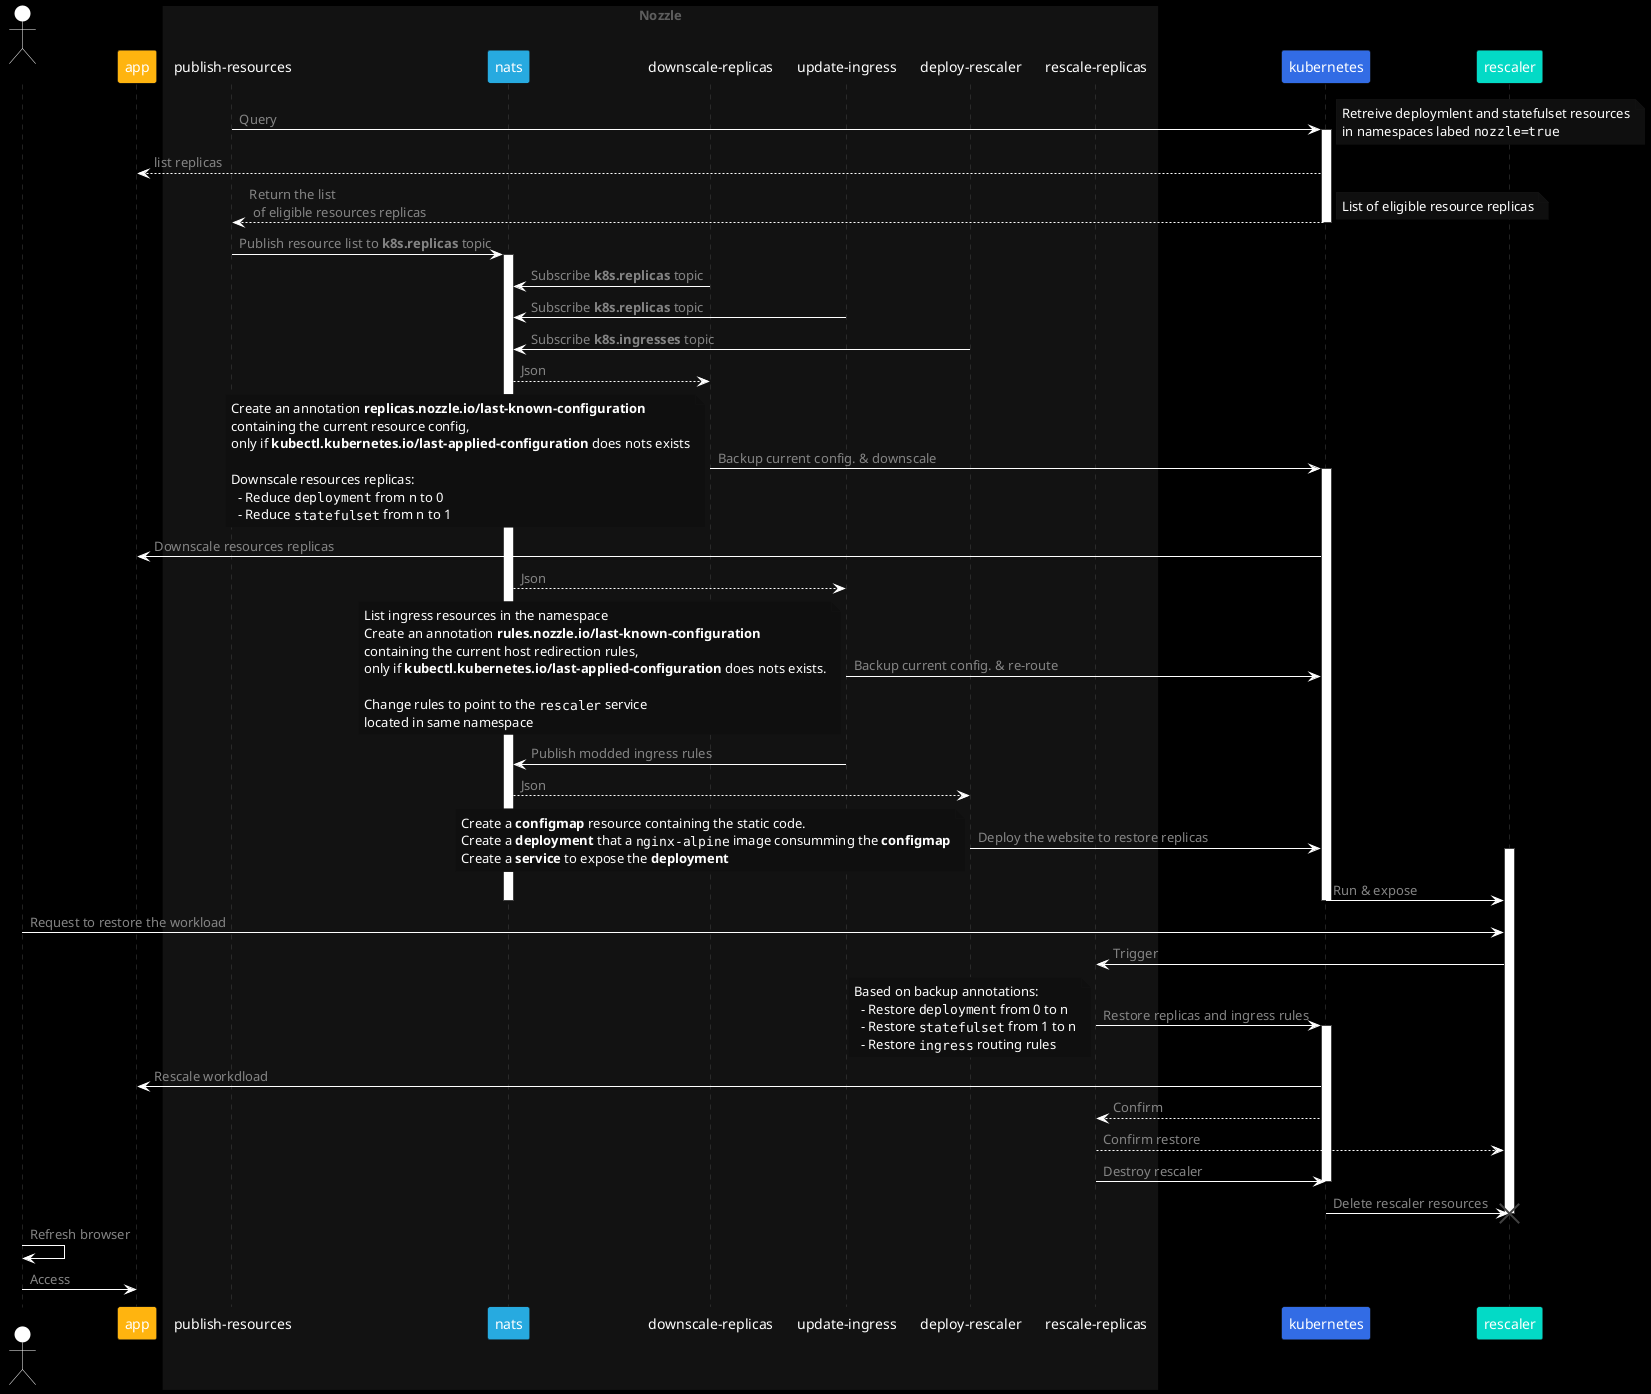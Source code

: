 @startuml

skinparam backgroundColor #000000

skinparam shadowing false  
skinparam NoteBackgroundColor #0F0F0F
skinparam NoteBorderColor #121212
skinparam NoteFontColor #FFFFFF
  
skinparam sequence {  
  ArrowColor #FFFFFF
  ArrowFontColor #848484
  
  ActorBorderColor #FFFFFF
  ActorBackgroundColor #FFFFFF

  LifeLineBorderColor #424242

  BoxBorderColor #121212
  BoxPadding 12px 20px
  BoxFontColor #5E5E5E
  BoxFontSize 30

  ParticipantBorderColor #121212
  ParticipantBackgroundColor #121212
  ParticipantFontName Arial
  ParticipantFontColor #FFFFFF

}

actor "user"
participant "app" #FFB40F
box "Nozzle" #121212
  participant "publish-resources"
  participant "nats" #27AAE0
  participant "downscale-replicas"
  participant "update-ingress"
  participant "deploy-rescaler"
  participant "rescale-replicas"
end box
participant "kubernetes" #326CE5
participant "rescaler" #03DAC6

"publish-resources" -> "kubernetes": Query
activate "kubernetes"
note right
  Retreive deploymlent and statefulset resources
  in namespaces labed ""nozzle=true""
end note

"kubernetes" --> "app": list replicas

"kubernetes" --> "publish-resources": Return the list\n of eligible resources replicas
deactivate "kubernetes"
note right
   List of eligible resource replicas
end note

"publish-resources" -> "nats": Publish resource list to **k8s.replicas** topic
activate "nats"

"downscale-replicas" -> "nats": Subscribe **k8s.replicas** topic
"update-ingress" -> "nats": Subscribe **k8s.replicas** topic
"deploy-rescaler" -> "nats": Subscribe **k8s.ingresses** topic

"nats" --> "downscale-replicas": Json
"downscale-replicas" -> "kubernetes": Backup current config. & downscale
activate "kubernetes"
note left
  Create an annotation **replicas.nozzle.io/last-known-configuration**
  containing the current resource config,
  only if **kubectl.kubernetes.io/last-applied-configuration** does nots exists
  
  Downscale resources replicas: 
    - Reduce ""deployment"" from n to 0
    - Reduce ""statefulset"" from n to 1
end note
"kubernetes" -> "app": Downscale resources replicas


"nats" --> "update-ingress": Json
"update-ingress" -> "kubernetes": Backup current config. & re-route
note left
  List ingress resources in the namespace
  Create an annotation **rules.nozzle.io/last-known-configuration**
  containing the current host redirection rules,
  only if **kubectl.kubernetes.io/last-applied-configuration** does nots exists.

  Change rules to point to the ""rescaler"" service
  located in same namespace
end note
"update-ingress" -> "nats": Publish modded ingress rules

"nats" --> "deploy-rescaler": Json
"deploy-rescaler" -> "kubernetes": Deploy the website to restore replicas
activate "rescaler"
note left
  Create a **configmap** resource containing the static code.
  Create a **deployment** that a ""nginx-alpine"" image consumming the **configmap**
  Create a **service** to expose the **deployment**
end note
"kubernetes" -> "rescaler": Run & expose
deactivate "nats"
deactivate "kubernetes"

"user" -> "rescaler": Request to restore the workload

"rescaler" -> "rescale-replicas": Trigger
"rescale-replicas" -> "kubernetes": Restore replicas and ingress rules
activate "kubernetes"
note left
  Based on backup annotations:
    - Restore ""deployment"" from 0 to n
    - Restore ""statefulset"" from 1 to n
    - Restore ""ingress"" routing rules
end note
"kubernetes" -> "app": Rescale workdload
"kubernetes" --> "rescale-replicas": Confirm
"rescale-replicas" --> "rescaler": Confirm restore
"rescale-replicas" -> "kubernetes": Destroy rescaler
deactivate "kubernetes"
"kubernetes" -> "rescaler": Delete rescaler resources
destroy rescaler

"user" -> "user": Refresh browser
"user" -> "app": Access
@enduml